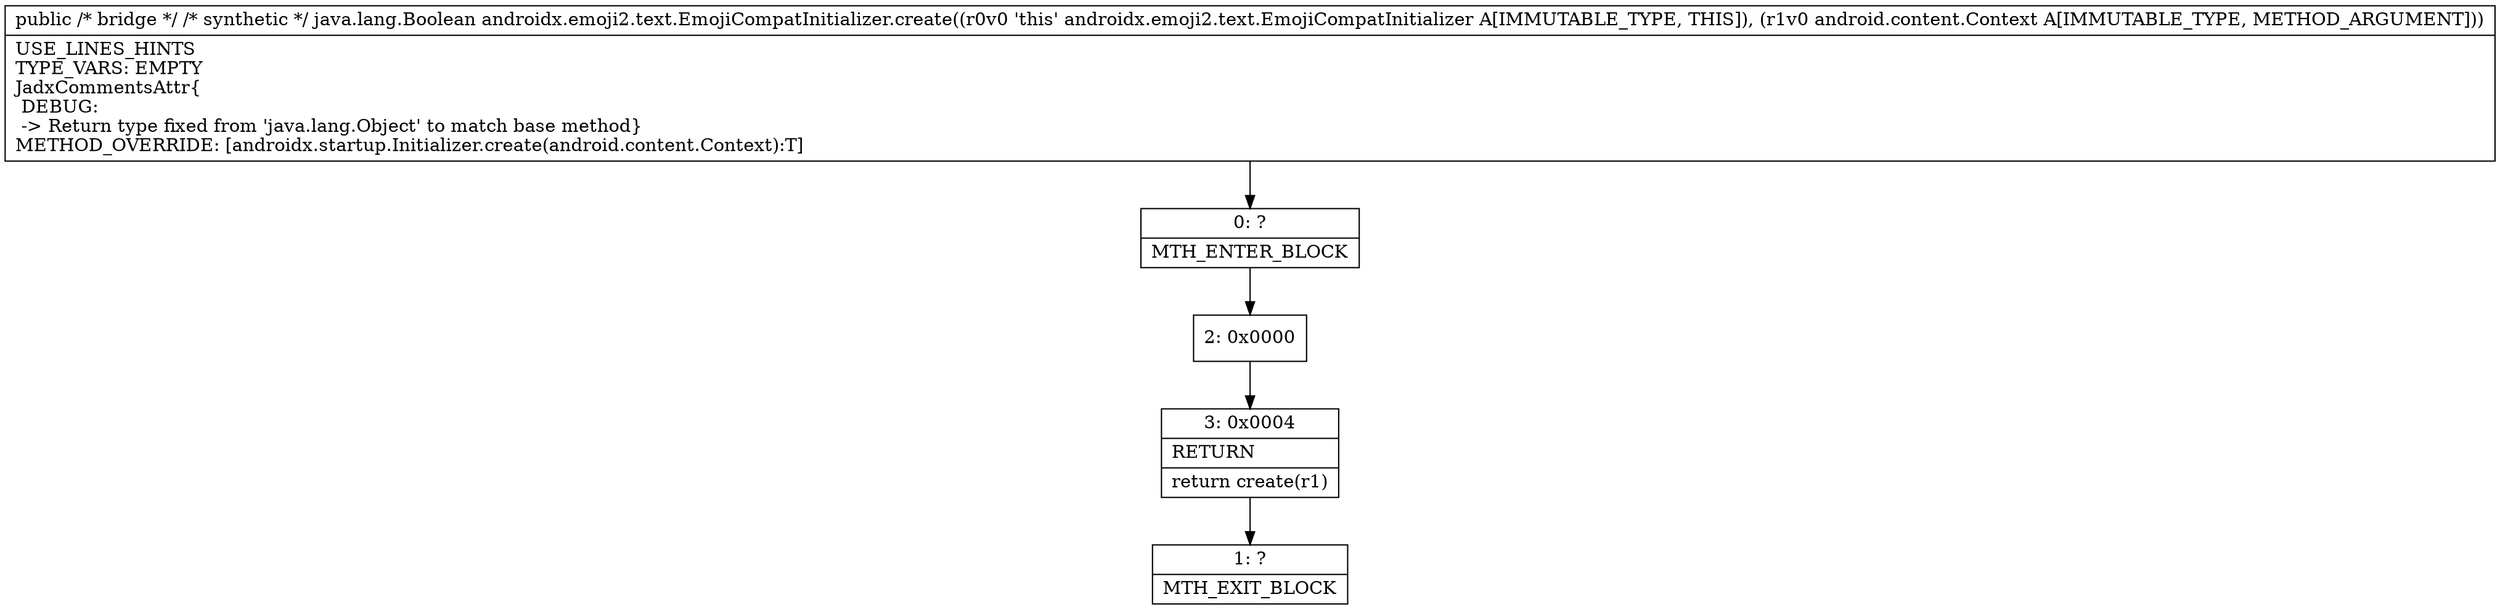 digraph "CFG forandroidx.emoji2.text.EmojiCompatInitializer.create(Landroid\/content\/Context;)Ljava\/lang\/Object;" {
Node_0 [shape=record,label="{0\:\ ?|MTH_ENTER_BLOCK\l}"];
Node_2 [shape=record,label="{2\:\ 0x0000}"];
Node_3 [shape=record,label="{3\:\ 0x0004|RETURN\l|return create(r1)\l}"];
Node_1 [shape=record,label="{1\:\ ?|MTH_EXIT_BLOCK\l}"];
MethodNode[shape=record,label="{public \/* bridge *\/ \/* synthetic *\/ java.lang.Boolean androidx.emoji2.text.EmojiCompatInitializer.create((r0v0 'this' androidx.emoji2.text.EmojiCompatInitializer A[IMMUTABLE_TYPE, THIS]), (r1v0 android.content.Context A[IMMUTABLE_TYPE, METHOD_ARGUMENT]))  | USE_LINES_HINTS\lTYPE_VARS: EMPTY\lJadxCommentsAttr\{\l DEBUG: \l \-\> Return type fixed from 'java.lang.Object' to match base method\}\lMETHOD_OVERRIDE: [androidx.startup.Initializer.create(android.content.Context):T]\l}"];
MethodNode -> Node_0;Node_0 -> Node_2;
Node_2 -> Node_3;
Node_3 -> Node_1;
}

